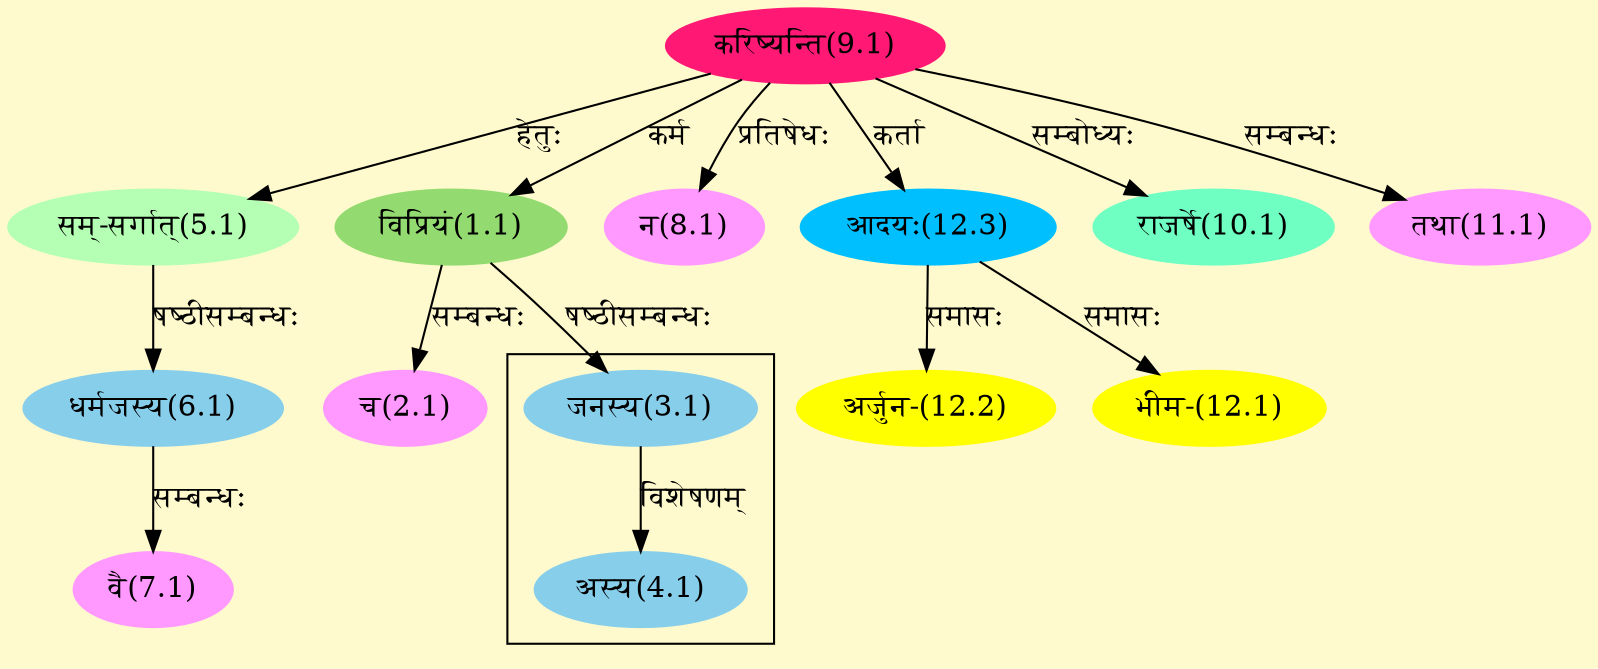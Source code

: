 digraph G{
rankdir=BT;
 compound=true;
 bgcolor="lemonchiffon1";

subgraph cluster_1{
Node4_1 [style=filled, color="#87CEEB" label = "अस्य(4.1)"]
Node3_1 [style=filled, color="#87CEEB" label = "जनस्य(3.1)"]

}
Node1_1 [style=filled, color="#93DB70" label = "विप्रियं(1.1)"]
Node9_1 [style=filled, color="#FF1975" label = "करिष्यन्ति(9.1)"]
Node2_1 [style=filled, color="#FF99FF" label = "च(2.1)"]
Node3_1 [style=filled, color="#87CEEB" label = "जनस्य(3.1)"]
Node5_1 [style=filled, color="#B4FFB4" label = "सम्-सर्गात्(5.1)"]
Node6_1 [style=filled, color="#87CEEB" label = "धर्मजस्य(6.1)"]
Node7_1 [style=filled, color="#FF99FF" label = "वै(7.1)"]
Node8_1 [style=filled, color="#FF99FF" label = "न(8.1)"]
Node12_3 [style=filled, color="#00BFFF" label = "आदयः(12.3)"]
Node [style=filled, color="" label = "()"]
Node10_1 [style=filled, color="#6FFFC3" label = "राजर्षे(10.1)"]
Node11_1 [style=filled, color="#FF99FF" label = "तथा(11.1)"]
Node12_1 [style=filled, color="#FFFF00" label = "भीम-(12.1)"]
Node12_2 [style=filled, color="#FFFF00" label = "अर्जुन-(12.2)"]
/* Start of Relations section */

Node1_1 -> Node9_1 [  label="कर्म"  dir="back" ]
Node2_1 -> Node1_1 [  label="सम्बन्धः"  dir="back" ]
Node3_1 -> Node1_1 [  label="षष्ठीसम्बन्धः"  dir="back" ]
Node4_1 -> Node3_1 [  label="विशेषणम्"  dir="back" ]
Node5_1 -> Node9_1 [  label="हेतुः"  dir="back" ]
Node6_1 -> Node5_1 [  label="षष्ठीसम्बन्धः"  dir="back" ]
Node7_1 -> Node6_1 [  label="सम्बन्धः"  dir="back" ]
Node8_1 -> Node9_1 [  label="प्रतिषेधः"  dir="back" ]
Node10_1 -> Node9_1 [  label="सम्बोध्यः"  dir="back" ]
Node11_1 -> Node9_1 [  label="सम्बन्धः"  dir="back" ]
Node12_1 -> Node12_3 [  label="समासः"  dir="back" ]
Node12_2 -> Node12_3 [  label="समासः"  dir="back" ]
Node12_3 -> Node9_1 [  label="कर्ता"  dir="back" ]
}
